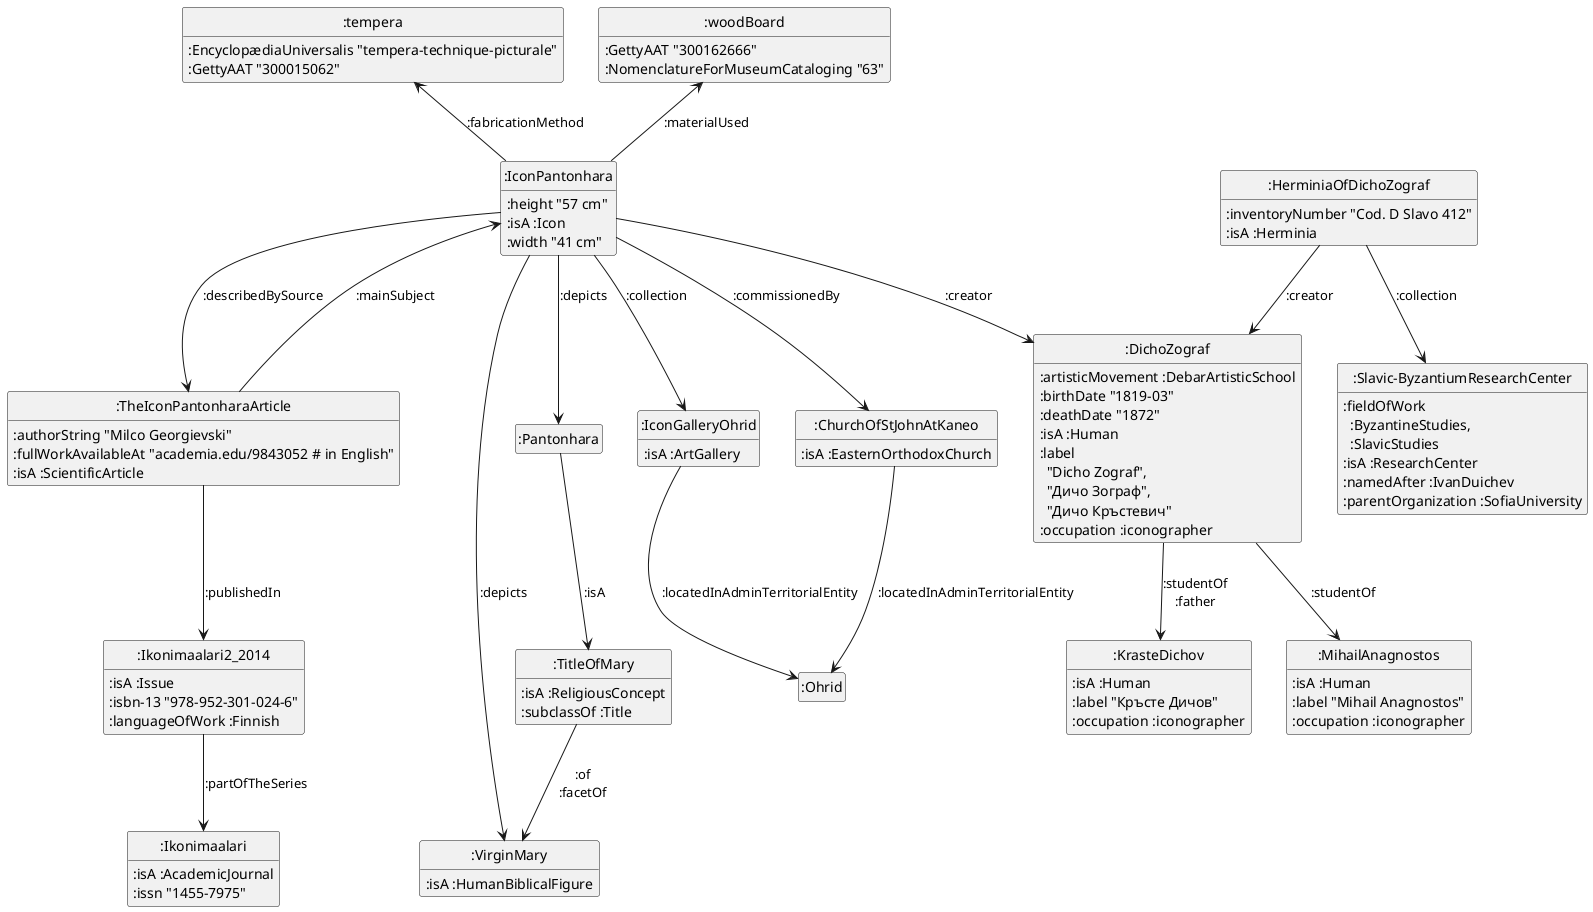 @startuml
hide empty methods
hide empty attributes
hide circle
skinparam classAttributeIconSize 0
class _TheIconPantonharaArticle as ":TheIconPantonharaArticle"
class _Ikonimaalari2_2014 as ":Ikonimaalari2_2014"
_TheIconPantonharaArticle -down-> _Ikonimaalari2_2014 : :publishedIn
class _IconPantonhara as ":IconPantonhara"
_TheIconPantonharaArticle -down-> _IconPantonhara : :mainSubject
_TheIconPantonharaArticle : :authorString "Milco Georgievski"
_TheIconPantonharaArticle : :fullWorkAvailableAt "academia.edu/9843052 # in English"
_TheIconPantonharaArticle : :isA :ScientificArticle
class _Ikonimaalari as ":Ikonimaalari"
_Ikonimaalari : :isA :AcademicJournal
_Ikonimaalari : :issn "1455-​7975"
class _TitleOfMary as ":TitleOfMary"
class _VirginMary as ":VirginMary"
_TitleOfMary -down-> _VirginMary : :of\n:facetOf
_TitleOfMary : :isA :ReligiousConcept
_TitleOfMary : :subclassOf :Title
class _KrasteDichov as ":KrasteDichov"
_KrasteDichov : :isA :Human
_KrasteDichov : :label "Кръсте Дичов"
_KrasteDichov : :occupation :iconographer
class _MihailAnagnostos as ":MihailAnagnostos"
_MihailAnagnostos : :isA :Human
_MihailAnagnostos : :label "Mihail Anagnostos"
_MihailAnagnostos : :occupation :iconographer
_IconPantonhara -down-> _VirginMary : :depicts
class _woodBoard as ":woodBoard"
_IconPantonhara -up-> _woodBoard : :materialUsed
class _IconGalleryOhrid as ":IconGalleryOhrid"
_IconPantonhara -down-> _IconGalleryOhrid : :collection
class _Pantonhara as ":Pantonhara"
_IconPantonhara -down-> _Pantonhara : :depicts
_IconPantonhara -down-> _TheIconPantonharaArticle : :describedBySource
class _DichoZograf as ":DichoZograf"
_IconPantonhara -down-> _DichoZograf : :creator
class _tempera as ":tempera"
_IconPantonhara -up-> _tempera : :fabricationMethod
class _ChurchOfStJohnAtKaneo as ":ChurchOfStJohnAtKaneo"
_IconPantonhara -down-> _ChurchOfStJohnAtKaneo : :commissionedBy
_IconPantonhara : :height "57 cm"
_IconPantonhara : :isA :Icon
_IconPantonhara : :width "41 cm"
class _Ohrid as ":Ohrid"
_IconGalleryOhrid -down-> _Ohrid : :locatedInAdminTerritorialEntity
_IconGalleryOhrid : :isA :ArtGallery
class _Slavic_ByzantiumResearchCenter as ":Slavic-ByzantiumResearchCenter"
_Slavic_ByzantiumResearchCenter : :fieldOfWork\n  :ByzantineStudies,\n  :SlavicStudies
_Slavic_ByzantiumResearchCenter : :isA :ResearchCenter
_Slavic_ByzantiumResearchCenter : :namedAfter :IvanDuichev
_Slavic_ByzantiumResearchCenter : :parentOrganization :SofiaUniversity
_ChurchOfStJohnAtKaneo -down-> _Ohrid : :locatedInAdminTerritorialEntity
_ChurchOfStJohnAtKaneo : :isA :EasternOrthodoxChurch
_DichoZograf -down-> _MihailAnagnostos : :studentOf
_DichoZograf -down-> _KrasteDichov : :studentOf\n:father
_DichoZograf : :artisticMovement :DebarArtisticSchool
_DichoZograf : :birthDate "1819-03"
_DichoZograf : :deathDate "1872"
_DichoZograf : :isA :Human
_DichoZograf : :label\n  "Dicho Zograf",\n  "Дичо Зограф",\n  "Дичо Кръстевич"
_DichoZograf : :occupation :iconographer
_tempera : :EncyclopædiaUniversalis "tempera-​technique-​picturale"
_tempera : :GettyAAT "300015062"
_VirginMary : :isA :HumanBiblicalFigure
_Ikonimaalari2_2014 -down-> _Ikonimaalari : :partOfTheSeries
_Ikonimaalari2_2014 : :isA :Issue
_Ikonimaalari2_2014 : :isbn-13 "978-​952-​301-​024-​6"
_Ikonimaalari2_2014 : :languageOfWork :Finnish
_Pantonhara -down-> _TitleOfMary : :isA
_woodBoard : :GettyAAT "300162666"
_woodBoard : :NomenclatureForMuseumCataloging "63"
class _HerminiaOfDichoZograf as ":HerminiaOfDichoZograf"
_HerminiaOfDichoZograf -down-> _DichoZograf : :creator
_HerminiaOfDichoZograf -down-> _Slavic_ByzantiumResearchCenter : :collection
_HerminiaOfDichoZograf : :inventoryNumber "Cod. D Slavo 412"
_HerminiaOfDichoZograf : :isA :Herminia
@enduml
